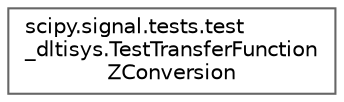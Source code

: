 digraph "Graphical Class Hierarchy"
{
 // LATEX_PDF_SIZE
  bgcolor="transparent";
  edge [fontname=Helvetica,fontsize=10,labelfontname=Helvetica,labelfontsize=10];
  node [fontname=Helvetica,fontsize=10,shape=box,height=0.2,width=0.4];
  rankdir="LR";
  Node0 [id="Node000000",label="scipy.signal.tests.test\l_dltisys.TestTransferFunction\lZConversion",height=0.2,width=0.4,color="grey40", fillcolor="white", style="filled",URL="$df/d19/classscipy_1_1signal_1_1tests_1_1test__dltisys_1_1TestTransferFunctionZConversion.html",tooltip=" "];
}
